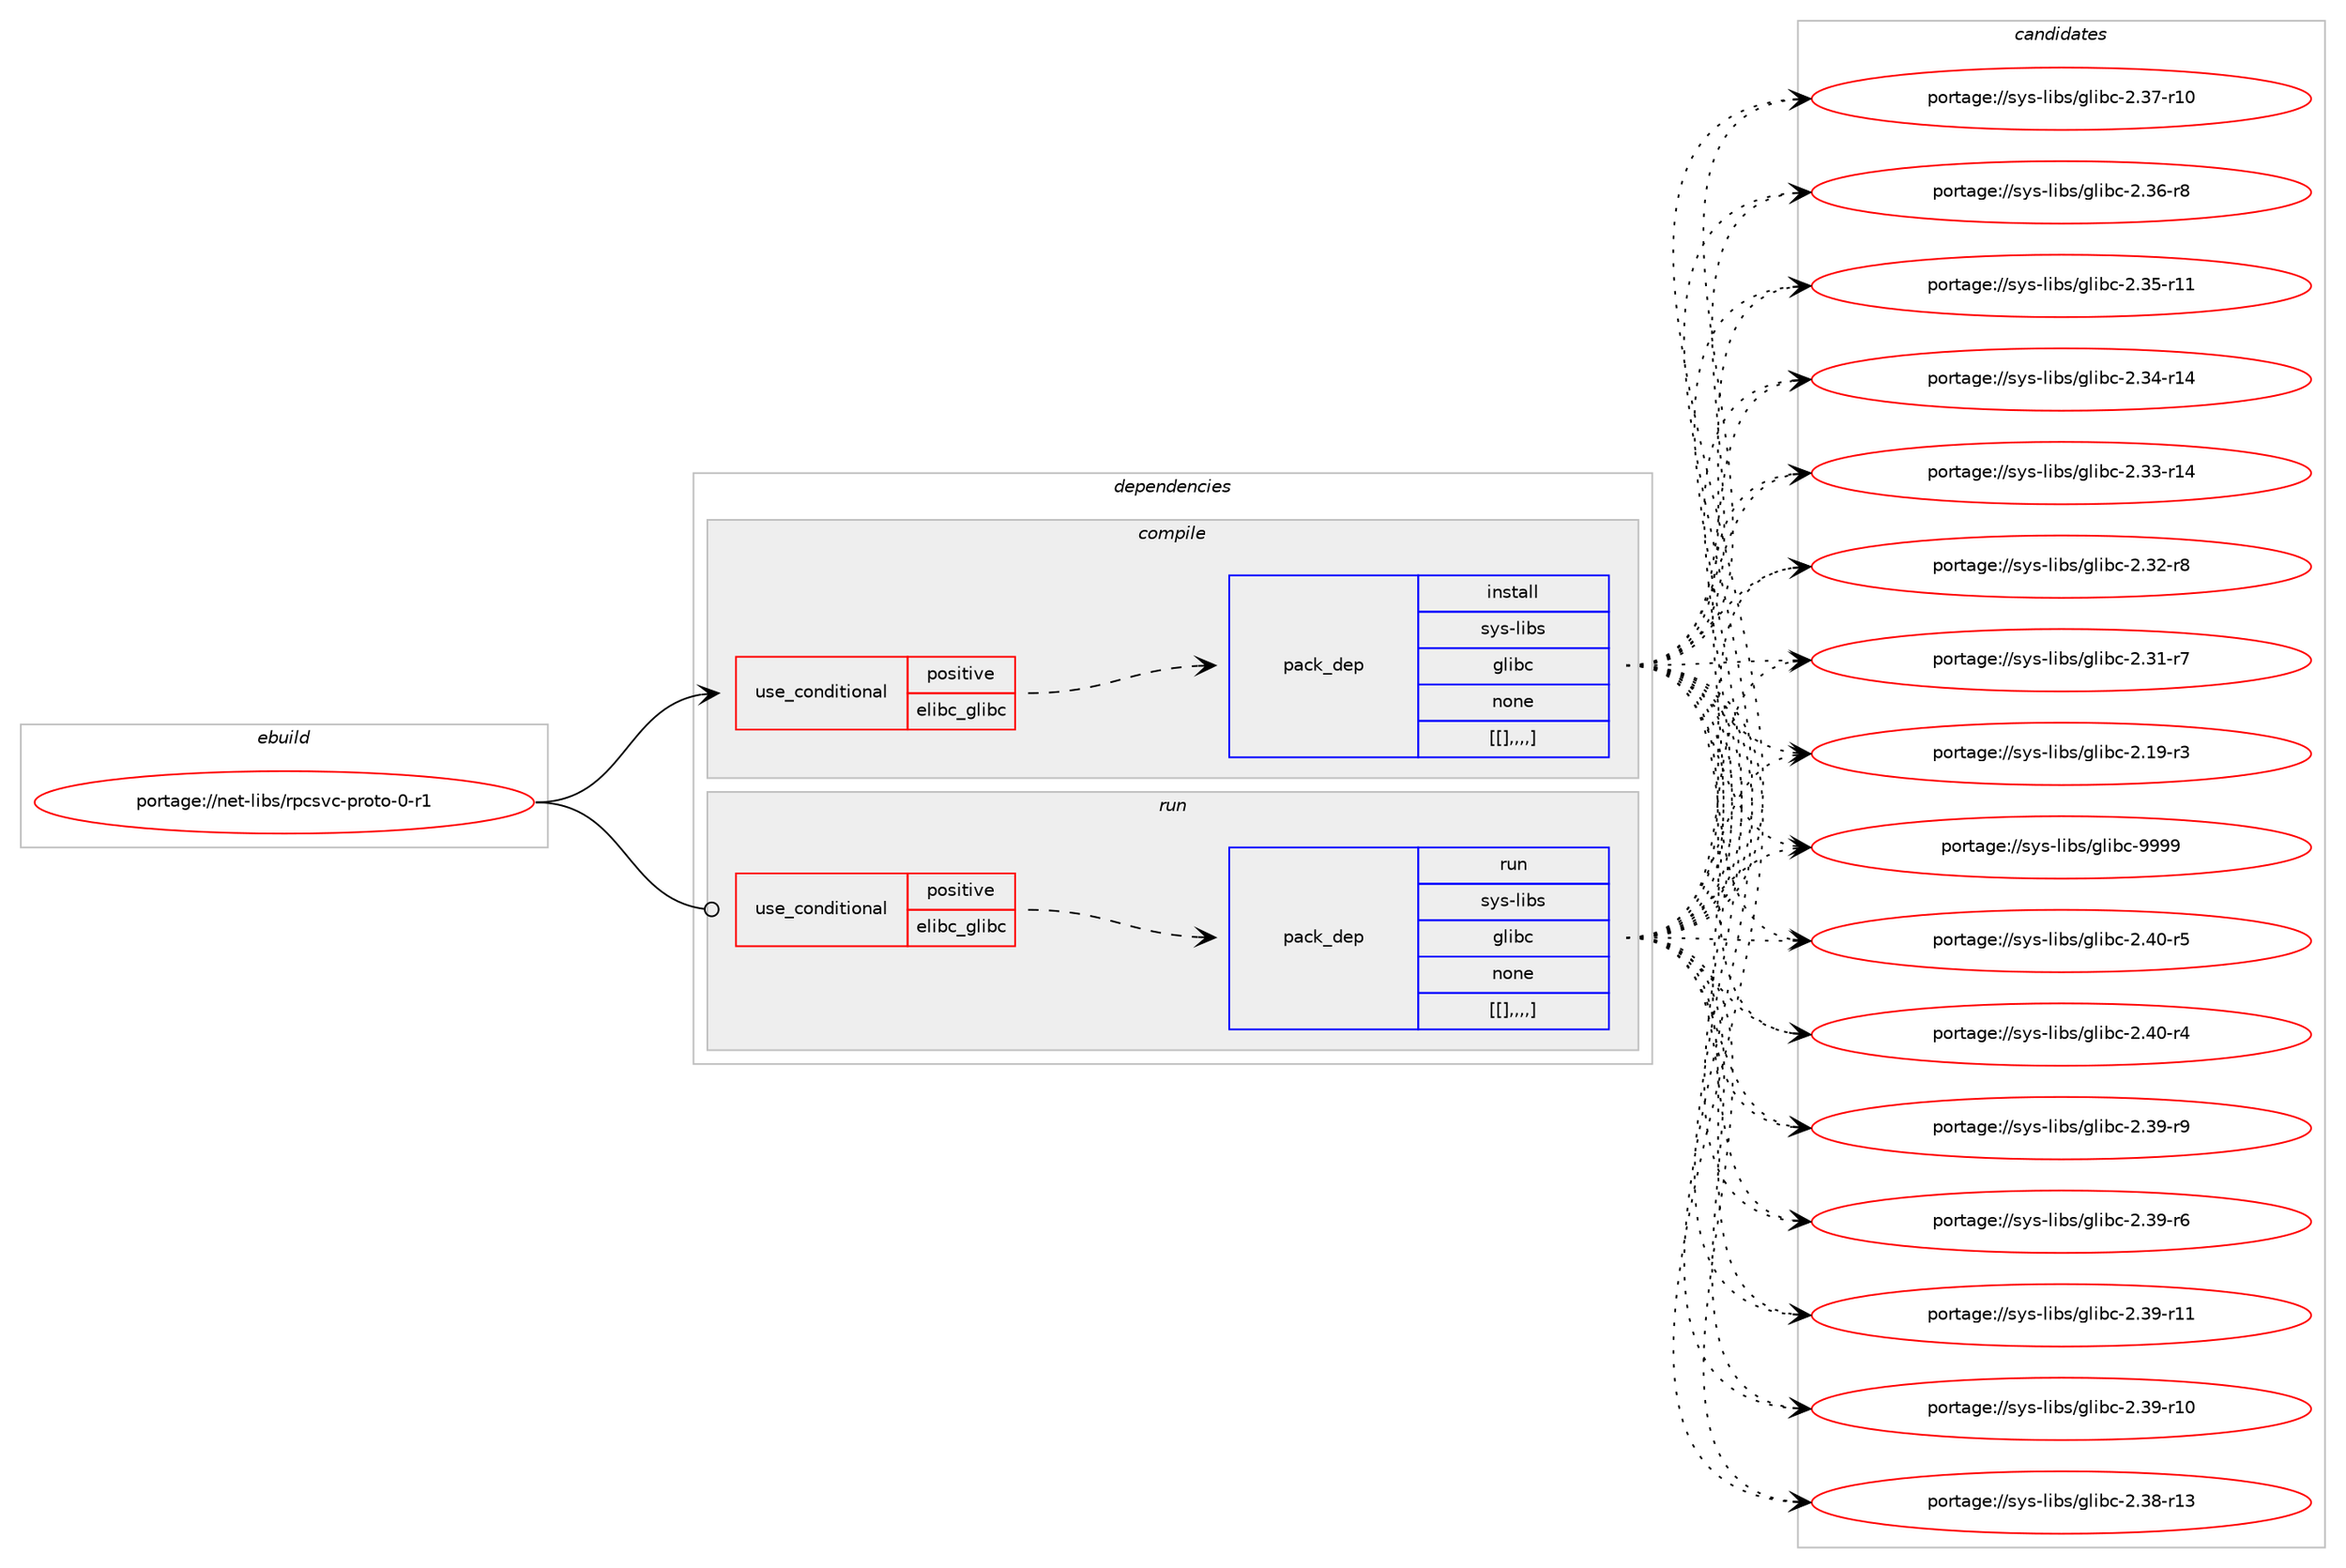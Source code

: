 digraph prolog {

# *************
# Graph options
# *************

newrank=true;
concentrate=true;
compound=true;
graph [rankdir=LR,fontname=Helvetica,fontsize=10,ranksep=1.5];#, ranksep=2.5, nodesep=0.2];
edge  [arrowhead=vee];
node  [fontname=Helvetica,fontsize=10];

# **********
# The ebuild
# **********

subgraph cluster_leftcol {
color=gray;
label=<<i>ebuild</i>>;
id [label="portage://net-libs/rpcsvc-proto-0-r1", color=red, width=4, href="../net-libs/rpcsvc-proto-0-r1.svg"];
}

# ****************
# The dependencies
# ****************

subgraph cluster_midcol {
color=gray;
label=<<i>dependencies</i>>;
subgraph cluster_compile {
fillcolor="#eeeeee";
style=filled;
label=<<i>compile</i>>;
subgraph cond15 {
dependency46 [label=<<TABLE BORDER="0" CELLBORDER="1" CELLSPACING="0" CELLPADDING="4"><TR><TD ROWSPAN="3" CELLPADDING="10">use_conditional</TD></TR><TR><TD>positive</TD></TR><TR><TD>elibc_glibc</TD></TR></TABLE>>, shape=none, color=red];
subgraph pack31 {
dependency47 [label=<<TABLE BORDER="0" CELLBORDER="1" CELLSPACING="0" CELLPADDING="4" WIDTH="220"><TR><TD ROWSPAN="6" CELLPADDING="30">pack_dep</TD></TR><TR><TD WIDTH="110">install</TD></TR><TR><TD>sys-libs</TD></TR><TR><TD>glibc</TD></TR><TR><TD>none</TD></TR><TR><TD>[[],,,,]</TD></TR></TABLE>>, shape=none, color=blue];
}
dependency46:e -> dependency47:w [weight=20,style="dashed",arrowhead="vee"];
}
id:e -> dependency46:w [weight=20,style="solid",arrowhead="vee"];
}
subgraph cluster_compileandrun {
fillcolor="#eeeeee";
style=filled;
label=<<i>compile and run</i>>;
}
subgraph cluster_run {
fillcolor="#eeeeee";
style=filled;
label=<<i>run</i>>;
subgraph cond23 {
dependency86 [label=<<TABLE BORDER="0" CELLBORDER="1" CELLSPACING="0" CELLPADDING="4"><TR><TD ROWSPAN="3" CELLPADDING="10">use_conditional</TD></TR><TR><TD>positive</TD></TR><TR><TD>elibc_glibc</TD></TR></TABLE>>, shape=none, color=red];
subgraph pack102 {
dependency145 [label=<<TABLE BORDER="0" CELLBORDER="1" CELLSPACING="0" CELLPADDING="4" WIDTH="220"><TR><TD ROWSPAN="6" CELLPADDING="30">pack_dep</TD></TR><TR><TD WIDTH="110">run</TD></TR><TR><TD>sys-libs</TD></TR><TR><TD>glibc</TD></TR><TR><TD>none</TD></TR><TR><TD>[[],,,,]</TD></TR></TABLE>>, shape=none, color=blue];
}
dependency86:e -> dependency145:w [weight=20,style="dashed",arrowhead="vee"];
}
id:e -> dependency86:w [weight=20,style="solid",arrowhead="odot"];
}
}

# **************
# The candidates
# **************

subgraph cluster_choices {
rank=same;
color=gray;
label=<<i>candidates</i>>;

subgraph choice48 {
color=black;
nodesep=1;
choice11512111545108105981154710310810598994557575757 [label="portage://sys-libs/glibc-9999", color=red, width=4,href="../sys-libs/glibc-9999.svg"];
choice115121115451081059811547103108105989945504652484511453 [label="portage://sys-libs/glibc-2.40-r5", color=red, width=4,href="../sys-libs/glibc-2.40-r5.svg"];
choice115121115451081059811547103108105989945504652484511452 [label="portage://sys-libs/glibc-2.40-r4", color=red, width=4,href="../sys-libs/glibc-2.40-r4.svg"];
choice115121115451081059811547103108105989945504651574511457 [label="portage://sys-libs/glibc-2.39-r9", color=red, width=4,href="../sys-libs/glibc-2.39-r9.svg"];
choice115121115451081059811547103108105989945504651574511454 [label="portage://sys-libs/glibc-2.39-r6", color=red, width=4,href="../sys-libs/glibc-2.39-r6.svg"];
choice11512111545108105981154710310810598994550465157451144949 [label="portage://sys-libs/glibc-2.39-r11", color=red, width=4,href="../sys-libs/glibc-2.39-r11.svg"];
choice11512111545108105981154710310810598994550465157451144948 [label="portage://sys-libs/glibc-2.39-r10", color=red, width=4,href="../sys-libs/glibc-2.39-r10.svg"];
choice11512111545108105981154710310810598994550465156451144951 [label="portage://sys-libs/glibc-2.38-r13", color=red, width=4,href="../sys-libs/glibc-2.38-r13.svg"];
choice11512111545108105981154710310810598994550465155451144948 [label="portage://sys-libs/glibc-2.37-r10", color=red, width=4,href="../sys-libs/glibc-2.37-r10.svg"];
choice115121115451081059811547103108105989945504651544511456 [label="portage://sys-libs/glibc-2.36-r8", color=red, width=4,href="../sys-libs/glibc-2.36-r8.svg"];
choice11512111545108105981154710310810598994550465153451144949 [label="portage://sys-libs/glibc-2.35-r11", color=red, width=4,href="../sys-libs/glibc-2.35-r11.svg"];
choice11512111545108105981154710310810598994550465152451144952 [label="portage://sys-libs/glibc-2.34-r14", color=red, width=4,href="../sys-libs/glibc-2.34-r14.svg"];
choice11512111545108105981154710310810598994550465151451144952 [label="portage://sys-libs/glibc-2.33-r14", color=red, width=4,href="../sys-libs/glibc-2.33-r14.svg"];
choice115121115451081059811547103108105989945504651504511456 [label="portage://sys-libs/glibc-2.32-r8", color=red, width=4,href="../sys-libs/glibc-2.32-r8.svg"];
choice115121115451081059811547103108105989945504651494511455 [label="portage://sys-libs/glibc-2.31-r7", color=red, width=4,href="../sys-libs/glibc-2.31-r7.svg"];
choice115121115451081059811547103108105989945504649574511451 [label="portage://sys-libs/glibc-2.19-r3", color=red, width=4,href="../sys-libs/glibc-2.19-r3.svg"];
dependency47:e -> choice11512111545108105981154710310810598994557575757:w [style=dotted,weight="100"];
dependency47:e -> choice115121115451081059811547103108105989945504652484511453:w [style=dotted,weight="100"];
dependency47:e -> choice115121115451081059811547103108105989945504652484511452:w [style=dotted,weight="100"];
dependency47:e -> choice115121115451081059811547103108105989945504651574511457:w [style=dotted,weight="100"];
dependency47:e -> choice115121115451081059811547103108105989945504651574511454:w [style=dotted,weight="100"];
dependency47:e -> choice11512111545108105981154710310810598994550465157451144949:w [style=dotted,weight="100"];
dependency47:e -> choice11512111545108105981154710310810598994550465157451144948:w [style=dotted,weight="100"];
dependency47:e -> choice11512111545108105981154710310810598994550465156451144951:w [style=dotted,weight="100"];
dependency47:e -> choice11512111545108105981154710310810598994550465155451144948:w [style=dotted,weight="100"];
dependency47:e -> choice115121115451081059811547103108105989945504651544511456:w [style=dotted,weight="100"];
dependency47:e -> choice11512111545108105981154710310810598994550465153451144949:w [style=dotted,weight="100"];
dependency47:e -> choice11512111545108105981154710310810598994550465152451144952:w [style=dotted,weight="100"];
dependency47:e -> choice11512111545108105981154710310810598994550465151451144952:w [style=dotted,weight="100"];
dependency47:e -> choice115121115451081059811547103108105989945504651504511456:w [style=dotted,weight="100"];
dependency47:e -> choice115121115451081059811547103108105989945504651494511455:w [style=dotted,weight="100"];
dependency47:e -> choice115121115451081059811547103108105989945504649574511451:w [style=dotted,weight="100"];
}
subgraph choice65 {
color=black;
nodesep=1;
choice11512111545108105981154710310810598994557575757 [label="portage://sys-libs/glibc-9999", color=red, width=4,href="../sys-libs/glibc-9999.svg"];
choice115121115451081059811547103108105989945504652484511453 [label="portage://sys-libs/glibc-2.40-r5", color=red, width=4,href="../sys-libs/glibc-2.40-r5.svg"];
choice115121115451081059811547103108105989945504652484511452 [label="portage://sys-libs/glibc-2.40-r4", color=red, width=4,href="../sys-libs/glibc-2.40-r4.svg"];
choice115121115451081059811547103108105989945504651574511457 [label="portage://sys-libs/glibc-2.39-r9", color=red, width=4,href="../sys-libs/glibc-2.39-r9.svg"];
choice115121115451081059811547103108105989945504651574511454 [label="portage://sys-libs/glibc-2.39-r6", color=red, width=4,href="../sys-libs/glibc-2.39-r6.svg"];
choice11512111545108105981154710310810598994550465157451144949 [label="portage://sys-libs/glibc-2.39-r11", color=red, width=4,href="../sys-libs/glibc-2.39-r11.svg"];
choice11512111545108105981154710310810598994550465157451144948 [label="portage://sys-libs/glibc-2.39-r10", color=red, width=4,href="../sys-libs/glibc-2.39-r10.svg"];
choice11512111545108105981154710310810598994550465156451144951 [label="portage://sys-libs/glibc-2.38-r13", color=red, width=4,href="../sys-libs/glibc-2.38-r13.svg"];
choice11512111545108105981154710310810598994550465155451144948 [label="portage://sys-libs/glibc-2.37-r10", color=red, width=4,href="../sys-libs/glibc-2.37-r10.svg"];
choice115121115451081059811547103108105989945504651544511456 [label="portage://sys-libs/glibc-2.36-r8", color=red, width=4,href="../sys-libs/glibc-2.36-r8.svg"];
choice11512111545108105981154710310810598994550465153451144949 [label="portage://sys-libs/glibc-2.35-r11", color=red, width=4,href="../sys-libs/glibc-2.35-r11.svg"];
choice11512111545108105981154710310810598994550465152451144952 [label="portage://sys-libs/glibc-2.34-r14", color=red, width=4,href="../sys-libs/glibc-2.34-r14.svg"];
choice11512111545108105981154710310810598994550465151451144952 [label="portage://sys-libs/glibc-2.33-r14", color=red, width=4,href="../sys-libs/glibc-2.33-r14.svg"];
choice115121115451081059811547103108105989945504651504511456 [label="portage://sys-libs/glibc-2.32-r8", color=red, width=4,href="../sys-libs/glibc-2.32-r8.svg"];
choice115121115451081059811547103108105989945504651494511455 [label="portage://sys-libs/glibc-2.31-r7", color=red, width=4,href="../sys-libs/glibc-2.31-r7.svg"];
choice115121115451081059811547103108105989945504649574511451 [label="portage://sys-libs/glibc-2.19-r3", color=red, width=4,href="../sys-libs/glibc-2.19-r3.svg"];
dependency145:e -> choice11512111545108105981154710310810598994557575757:w [style=dotted,weight="100"];
dependency145:e -> choice115121115451081059811547103108105989945504652484511453:w [style=dotted,weight="100"];
dependency145:e -> choice115121115451081059811547103108105989945504652484511452:w [style=dotted,weight="100"];
dependency145:e -> choice115121115451081059811547103108105989945504651574511457:w [style=dotted,weight="100"];
dependency145:e -> choice115121115451081059811547103108105989945504651574511454:w [style=dotted,weight="100"];
dependency145:e -> choice11512111545108105981154710310810598994550465157451144949:w [style=dotted,weight="100"];
dependency145:e -> choice11512111545108105981154710310810598994550465157451144948:w [style=dotted,weight="100"];
dependency145:e -> choice11512111545108105981154710310810598994550465156451144951:w [style=dotted,weight="100"];
dependency145:e -> choice11512111545108105981154710310810598994550465155451144948:w [style=dotted,weight="100"];
dependency145:e -> choice115121115451081059811547103108105989945504651544511456:w [style=dotted,weight="100"];
dependency145:e -> choice11512111545108105981154710310810598994550465153451144949:w [style=dotted,weight="100"];
dependency145:e -> choice11512111545108105981154710310810598994550465152451144952:w [style=dotted,weight="100"];
dependency145:e -> choice11512111545108105981154710310810598994550465151451144952:w [style=dotted,weight="100"];
dependency145:e -> choice115121115451081059811547103108105989945504651504511456:w [style=dotted,weight="100"];
dependency145:e -> choice115121115451081059811547103108105989945504651494511455:w [style=dotted,weight="100"];
dependency145:e -> choice115121115451081059811547103108105989945504649574511451:w [style=dotted,weight="100"];
}
}

}
